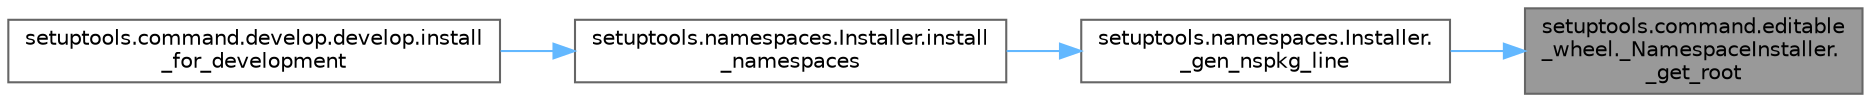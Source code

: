 digraph "setuptools.command.editable_wheel._NamespaceInstaller._get_root"
{
 // LATEX_PDF_SIZE
  bgcolor="transparent";
  edge [fontname=Helvetica,fontsize=10,labelfontname=Helvetica,labelfontsize=10];
  node [fontname=Helvetica,fontsize=10,shape=box,height=0.2,width=0.4];
  rankdir="RL";
  Node1 [id="Node000001",label="setuptools.command.editable\l_wheel._NamespaceInstaller.\l_get_root",height=0.2,width=0.4,color="gray40", fillcolor="grey60", style="filled", fontcolor="black",tooltip=" "];
  Node1 -> Node2 [id="edge1_Node000001_Node000002",dir="back",color="steelblue1",style="solid",tooltip=" "];
  Node2 [id="Node000002",label="setuptools.namespaces.Installer.\l_gen_nspkg_line",height=0.2,width=0.4,color="grey40", fillcolor="white", style="filled",URL="$classsetuptools_1_1namespaces_1_1_installer.html#aa317b46cfb35ed9a061da9331cb68e0a",tooltip=" "];
  Node2 -> Node3 [id="edge2_Node000002_Node000003",dir="back",color="steelblue1",style="solid",tooltip=" "];
  Node3 [id="Node000003",label="setuptools.namespaces.Installer.install\l_namespaces",height=0.2,width=0.4,color="grey40", fillcolor="white", style="filled",URL="$classsetuptools_1_1namespaces_1_1_installer.html#ad5a36deffcdb26581c67c03b5044fd6c",tooltip=" "];
  Node3 -> Node4 [id="edge3_Node000003_Node000004",dir="back",color="steelblue1",style="solid",tooltip=" "];
  Node4 [id="Node000004",label="setuptools.command.develop.develop.install\l_for_development",height=0.2,width=0.4,color="grey40", fillcolor="white", style="filled",URL="$classsetuptools_1_1command_1_1develop_1_1develop.html#a35de7e3f44f8096f0334bc5bae4f3966",tooltip=" "];
}
